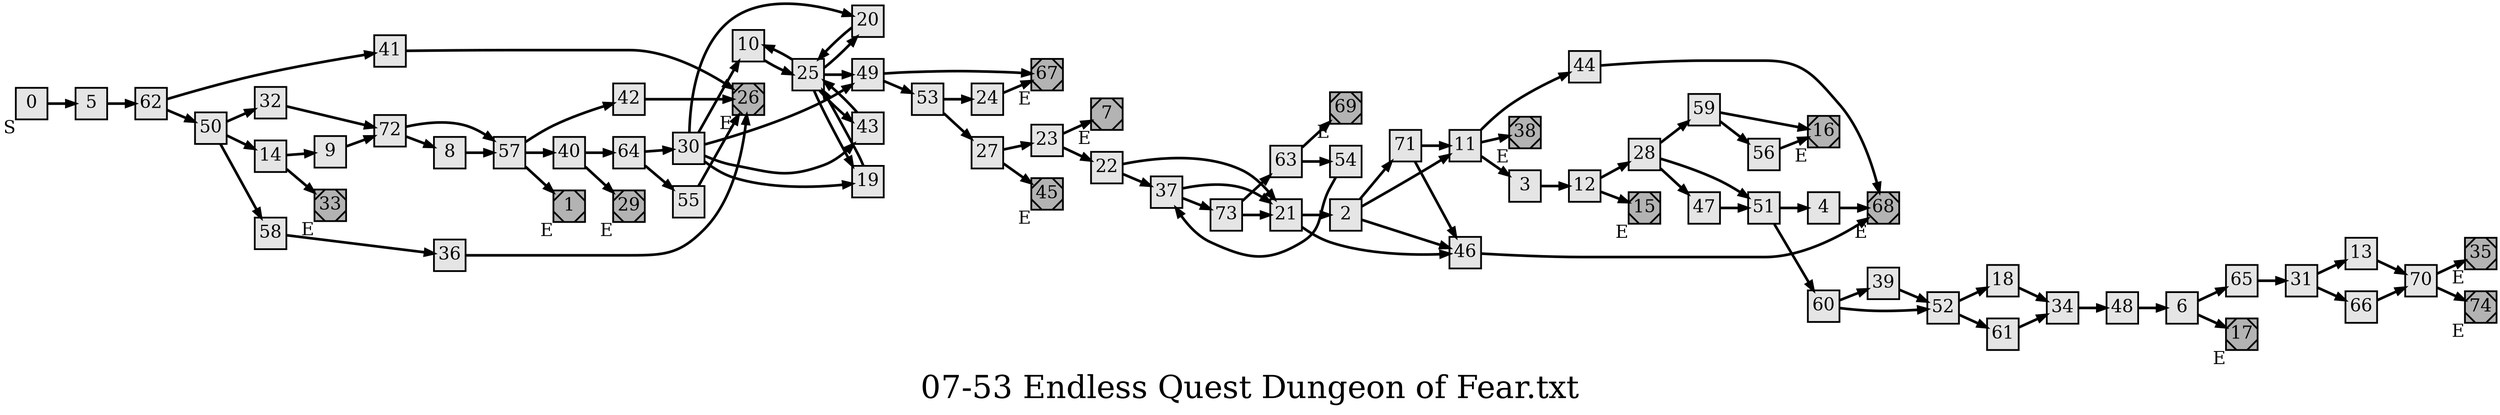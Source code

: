 digraph g{
  graph [ label="07-53 Endless Quest Dungeon of Fear.txt" rankdir=LR, ordering=out, fontsize=36, nodesep="0.35", ranksep="0.45"];
  node  [shape=rect, penwidth=2, fontsize=20, style=filled, fillcolor=grey90, margin="0,0", labelfloat=true, regular=true, fixedsize=true];
  edge  [labelfloat=true, penwidth=3, fontsize=12];

  0	[ xlabel="S" ];
  0 -> 5;
  1	[ xlabel="E", shape=Msquare, fontsize=20, fillcolor=grey70 ];
  2 -> 71;
  2 -> 11;
  2 -> 46;
  3 -> 12;
  4 -> 68;
  5 -> 62;
  6 -> 65;
  6 -> 17;
  7	[ xlabel="E", shape=Msquare, fontsize=20, fillcolor=grey70 ];
  8 -> 57;
  9 -> 72;
  10 -> 25;
  11 -> 44;
  11 -> 38;
  11 -> 3;
  12 -> 28;
  12 -> 15;
  13 -> 70;
  14 -> 9;
  14 -> 33;
  15	[ xlabel="E", shape=Msquare, fontsize=20, fillcolor=grey70 ];
  16	[ xlabel="E", shape=Msquare, fontsize=20, fillcolor=grey70 ];
  17	[ xlabel="E", shape=Msquare, fontsize=20, fillcolor=grey70 ];
  18 -> 34;
  19 -> 25;
  20 -> 25;
  21 -> 2;
  21 -> 46;
  22 -> 21;
  22 -> 37;
  23 -> 7;
  23 -> 22;
  24 -> 67;
  25 -> 20;
  25 -> 10;
  25 -> 49;
  25 -> 43;
  25 -> 19;
  26	[ xlabel="E", shape=Msquare, fontsize=20, fillcolor=grey70 ];
  27 -> 23;
  27 -> 45;
  28 -> 59;
  28 -> 51;
  28 -> 47;
  29	[ xlabel="E", shape=Msquare, fontsize=20, fillcolor=grey70 ];
  30 -> 20;
  30 -> 10;
  30 -> 49;
  30 -> 43;
  30 -> 19;
  31 -> 13;
  31 -> 66;
  32 -> 72;
  33	[ xlabel="E", shape=Msquare, fontsize=20, fillcolor=grey70 ];
  34 -> 48;
  35	[ xlabel="E", shape=Msquare, fontsize=20, fillcolor=grey70 ];
  36 -> 26;
  37 -> 21;
  37 -> 73;
  38	[ xlabel="E", shape=Msquare, fontsize=20, fillcolor=grey70 ];
  39 -> 52;
  40 -> 64;
  40 -> 29;
  41 -> 26;
  42 -> 26;
  43 -> 25;
  44 -> 68;
  45	[ xlabel="E", shape=Msquare, fontsize=20, fillcolor=grey70 ];
  46 -> 68;
  47 -> 51;
  48 -> 6;
  49 -> 67;
  49 -> 53;
  50 -> 32;
  50 -> 14;
  50 -> 58;
  51 -> 4;
  51 -> 60;
  52 -> 18;
  52 -> 61;
  53 -> 24;
  53 -> 27;
  54 -> 37;
  55 -> 26;
  56 -> 16;
  57 -> 42;
  57 -> 40;
  57 -> 1;
  58 -> 36;
  59 -> 16;
  59 -> 56;
  60 -> 39;
  60 -> 52;
  61 -> 34;
  62 -> 41;
  62 -> 50;
  63 -> 69;
  63 -> 54;
  64 -> 30;
  64 -> 55;
  65 -> 31;
  66 -> 70;
  67	[ xlabel="E", shape=Msquare, fontsize=20, fillcolor=grey70 ];
  68	[ xlabel="E", shape=Msquare, fontsize=20, fillcolor=grey70 ];
  69	[ xlabel="E", shape=Msquare, fontsize=20, fillcolor=grey70 ];
  70 -> 35;
  70 -> 74;
  71 -> 11;
  71 -> 46;
  72 -> 57;
  72 -> 8;
  73 -> 63;
  73 -> 21;
  74	[ xlabel="E", shape=Msquare, fontsize=20, fillcolor=grey70 ];
}


